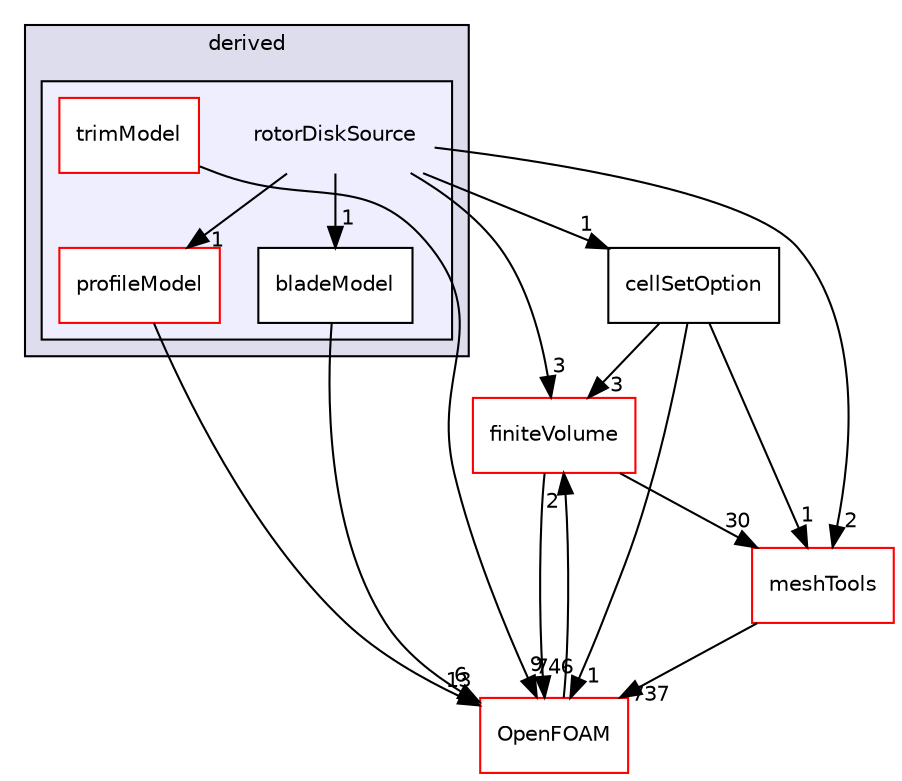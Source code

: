digraph "src/fvOptions/sources/derived/rotorDiskSource" {
  bgcolor=transparent;
  compound=true
  node [ fontsize="10", fontname="Helvetica"];
  edge [ labelfontsize="10", labelfontname="Helvetica"];
  subgraph clusterdir_04ada5f3e1c5f73b4b84eeccdf3d9cec {
    graph [ bgcolor="#ddddee", pencolor="black", label="derived" fontname="Helvetica", fontsize="10", URL="dir_04ada5f3e1c5f73b4b84eeccdf3d9cec.html"]
  subgraph clusterdir_f7e89a82c5668e9e0eb3e36fefc76332 {
    graph [ bgcolor="#eeeeff", pencolor="black", label="" URL="dir_f7e89a82c5668e9e0eb3e36fefc76332.html"];
    dir_f7e89a82c5668e9e0eb3e36fefc76332 [shape=plaintext label="rotorDiskSource"];
    dir_b936cf746173aa546ea3e7e6ff93b8e7 [shape=box label="bladeModel" color="black" fillcolor="white" style="filled" URL="dir_b936cf746173aa546ea3e7e6ff93b8e7.html"];
    dir_ef866e3928e9d95cd0d823d33cd5ed92 [shape=box label="profileModel" color="red" fillcolor="white" style="filled" URL="dir_ef866e3928e9d95cd0d823d33cd5ed92.html"];
    dir_b31919697896e9f4a8ca18c9a3f71157 [shape=box label="trimModel" color="red" fillcolor="white" style="filled" URL="dir_b31919697896e9f4a8ca18c9a3f71157.html"];
  }
  }
  dir_9bd15774b555cf7259a6fa18f99fe99b [shape=box label="finiteVolume" color="red" URL="dir_9bd15774b555cf7259a6fa18f99fe99b.html"];
  dir_ae30ad0bef50cf391b24c614251bb9fd [shape=box label="meshTools" color="red" URL="dir_ae30ad0bef50cf391b24c614251bb9fd.html"];
  dir_c5473ff19b20e6ec4dfe5c310b3778a8 [shape=box label="OpenFOAM" color="red" URL="dir_c5473ff19b20e6ec4dfe5c310b3778a8.html"];
  dir_3985ce20ae33982f8c583731dc480b49 [shape=box label="cellSetOption" URL="dir_3985ce20ae33982f8c583731dc480b49.html"];
  dir_9bd15774b555cf7259a6fa18f99fe99b->dir_ae30ad0bef50cf391b24c614251bb9fd [headlabel="30", labeldistance=1.5 headhref="dir_000896_001750.html"];
  dir_9bd15774b555cf7259a6fa18f99fe99b->dir_c5473ff19b20e6ec4dfe5c310b3778a8 [headlabel="746", labeldistance=1.5 headhref="dir_000896_001896.html"];
  dir_ae30ad0bef50cf391b24c614251bb9fd->dir_c5473ff19b20e6ec4dfe5c310b3778a8 [headlabel="737", labeldistance=1.5 headhref="dir_001750_001896.html"];
  dir_b936cf746173aa546ea3e7e6ff93b8e7->dir_c5473ff19b20e6ec4dfe5c310b3778a8 [headlabel="6", labeldistance=1.5 headhref="dir_001337_001896.html"];
  dir_f7e89a82c5668e9e0eb3e36fefc76332->dir_9bd15774b555cf7259a6fa18f99fe99b [headlabel="3", labeldistance=1.5 headhref="dir_001336_000896.html"];
  dir_f7e89a82c5668e9e0eb3e36fefc76332->dir_ae30ad0bef50cf391b24c614251bb9fd [headlabel="2", labeldistance=1.5 headhref="dir_001336_001750.html"];
  dir_f7e89a82c5668e9e0eb3e36fefc76332->dir_b936cf746173aa546ea3e7e6ff93b8e7 [headlabel="1", labeldistance=1.5 headhref="dir_001336_001337.html"];
  dir_f7e89a82c5668e9e0eb3e36fefc76332->dir_ef866e3928e9d95cd0d823d33cd5ed92 [headlabel="1", labeldistance=1.5 headhref="dir_001336_001338.html"];
  dir_f7e89a82c5668e9e0eb3e36fefc76332->dir_3985ce20ae33982f8c583731dc480b49 [headlabel="1", labeldistance=1.5 headhref="dir_001336_001317.html"];
  dir_c5473ff19b20e6ec4dfe5c310b3778a8->dir_9bd15774b555cf7259a6fa18f99fe99b [headlabel="2", labeldistance=1.5 headhref="dir_001896_000896.html"];
  dir_b31919697896e9f4a8ca18c9a3f71157->dir_c5473ff19b20e6ec4dfe5c310b3778a8 [headlabel="9", labeldistance=1.5 headhref="dir_001341_001896.html"];
  dir_ef866e3928e9d95cd0d823d33cd5ed92->dir_c5473ff19b20e6ec4dfe5c310b3778a8 [headlabel="13", labeldistance=1.5 headhref="dir_001338_001896.html"];
  dir_3985ce20ae33982f8c583731dc480b49->dir_9bd15774b555cf7259a6fa18f99fe99b [headlabel="3", labeldistance=1.5 headhref="dir_001317_000896.html"];
  dir_3985ce20ae33982f8c583731dc480b49->dir_ae30ad0bef50cf391b24c614251bb9fd [headlabel="1", labeldistance=1.5 headhref="dir_001317_001750.html"];
  dir_3985ce20ae33982f8c583731dc480b49->dir_c5473ff19b20e6ec4dfe5c310b3778a8 [headlabel="1", labeldistance=1.5 headhref="dir_001317_001896.html"];
}
